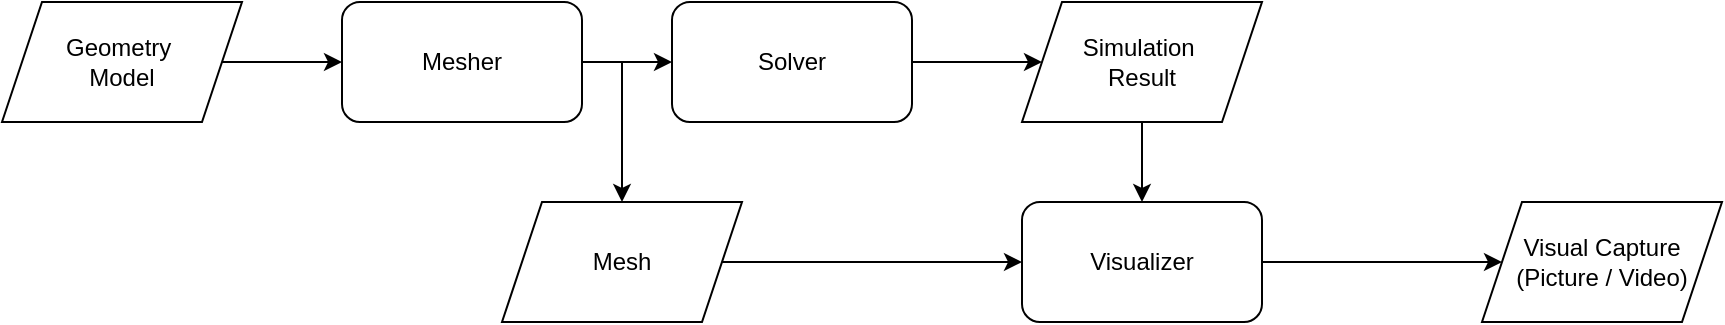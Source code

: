 <mxfile version="28.0.6" pages="3">
  <diagram name="Architecture" id="c-4ZMMmZIUhhoW3Iyr53">
    <mxGraphModel dx="1426" dy="841" grid="1" gridSize="10" guides="1" tooltips="1" connect="1" arrows="1" fold="1" page="1" pageScale="1" pageWidth="1169" pageHeight="827" math="0" shadow="0">
      <root>
        <mxCell id="0" />
        <mxCell id="1" parent="0" />
        <mxCell id="pNTvS18l7-FXhozBKac2-1" value="" style="edgeStyle=orthogonalEdgeStyle;rounded=0;orthogonalLoop=1;jettySize=auto;html=1;" parent="1" source="GPIY7hw-jh3GOGXTB5H1-1" target="GPIY7hw-jh3GOGXTB5H1-2" edge="1">
          <mxGeometry relative="1" as="geometry" />
        </mxCell>
        <mxCell id="GPIY7hw-jh3GOGXTB5H1-1" value="Geometry&amp;nbsp;&lt;div&gt;Model&lt;/div&gt;" style="shape=parallelogram;perimeter=parallelogramPerimeter;whiteSpace=wrap;html=1;fixedSize=1;" parent="1" vertex="1">
          <mxGeometry x="155" y="300" width="120" height="60" as="geometry" />
        </mxCell>
        <mxCell id="pNTvS18l7-FXhozBKac2-2" value="" style="edgeStyle=orthogonalEdgeStyle;rounded=0;orthogonalLoop=1;jettySize=auto;html=1;" parent="1" source="GPIY7hw-jh3GOGXTB5H1-2" target="GPIY7hw-jh3GOGXTB5H1-3" edge="1">
          <mxGeometry relative="1" as="geometry" />
        </mxCell>
        <mxCell id="pNTvS18l7-FXhozBKac2-5" style="edgeStyle=orthogonalEdgeStyle;rounded=0;orthogonalLoop=1;jettySize=auto;html=1;exitX=1;exitY=0.5;exitDx=0;exitDy=0;entryX=0.5;entryY=0;entryDx=0;entryDy=0;" parent="1" source="GPIY7hw-jh3GOGXTB5H1-2" target="pNTvS18l7-FXhozBKac2-4" edge="1">
          <mxGeometry relative="1" as="geometry" />
        </mxCell>
        <mxCell id="GPIY7hw-jh3GOGXTB5H1-2" value="Mesher" style="rounded=1;whiteSpace=wrap;html=1;" parent="1" vertex="1">
          <mxGeometry x="325" y="300" width="120" height="60" as="geometry" />
        </mxCell>
        <mxCell id="pNTvS18l7-FXhozBKac2-3" value="" style="edgeStyle=orthogonalEdgeStyle;rounded=0;orthogonalLoop=1;jettySize=auto;html=1;" parent="1" source="GPIY7hw-jh3GOGXTB5H1-3" target="GPIY7hw-jh3GOGXTB5H1-4" edge="1">
          <mxGeometry relative="1" as="geometry" />
        </mxCell>
        <mxCell id="GPIY7hw-jh3GOGXTB5H1-3" value="Solver" style="rounded=1;whiteSpace=wrap;html=1;" parent="1" vertex="1">
          <mxGeometry x="490" y="300" width="120" height="60" as="geometry" />
        </mxCell>
        <mxCell id="pNTvS18l7-FXhozBKac2-8" style="edgeStyle=orthogonalEdgeStyle;rounded=0;orthogonalLoop=1;jettySize=auto;html=1;exitX=0.5;exitY=1;exitDx=0;exitDy=0;entryX=0.5;entryY=0;entryDx=0;entryDy=0;" parent="1" source="GPIY7hw-jh3GOGXTB5H1-4" target="pNTvS18l7-FXhozBKac2-6" edge="1">
          <mxGeometry relative="1" as="geometry" />
        </mxCell>
        <mxCell id="GPIY7hw-jh3GOGXTB5H1-4" value="Simulation&amp;nbsp;&lt;div&gt;Result&lt;/div&gt;" style="shape=parallelogram;perimeter=parallelogramPerimeter;whiteSpace=wrap;html=1;fixedSize=1;" parent="1" vertex="1">
          <mxGeometry x="665" y="300" width="120" height="60" as="geometry" />
        </mxCell>
        <mxCell id="pNTvS18l7-FXhozBKac2-7" style="edgeStyle=orthogonalEdgeStyle;rounded=0;orthogonalLoop=1;jettySize=auto;html=1;exitX=1;exitY=0.5;exitDx=0;exitDy=0;entryX=0;entryY=0.5;entryDx=0;entryDy=0;" parent="1" source="pNTvS18l7-FXhozBKac2-4" target="pNTvS18l7-FXhozBKac2-6" edge="1">
          <mxGeometry relative="1" as="geometry" />
        </mxCell>
        <mxCell id="pNTvS18l7-FXhozBKac2-4" value="Mesh" style="shape=parallelogram;perimeter=parallelogramPerimeter;whiteSpace=wrap;html=1;fixedSize=1;" parent="1" vertex="1">
          <mxGeometry x="405" y="400" width="120" height="60" as="geometry" />
        </mxCell>
        <mxCell id="pNTvS18l7-FXhozBKac2-10" style="edgeStyle=orthogonalEdgeStyle;rounded=0;orthogonalLoop=1;jettySize=auto;html=1;exitX=1;exitY=0.5;exitDx=0;exitDy=0;" parent="1" source="pNTvS18l7-FXhozBKac2-6" target="pNTvS18l7-FXhozBKac2-9" edge="1">
          <mxGeometry relative="1" as="geometry" />
        </mxCell>
        <mxCell id="pNTvS18l7-FXhozBKac2-6" value="Visualizer" style="rounded=1;whiteSpace=wrap;html=1;" parent="1" vertex="1">
          <mxGeometry x="665" y="400" width="120" height="60" as="geometry" />
        </mxCell>
        <mxCell id="pNTvS18l7-FXhozBKac2-9" value="Visual&amp;nbsp;&lt;span style=&quot;background-color: transparent; color: light-dark(rgb(0, 0, 0), rgb(255, 255, 255));&quot;&gt;Capture&lt;/span&gt;&lt;div&gt;&lt;span style=&quot;background-color: transparent; color: light-dark(rgb(0, 0, 0), rgb(255, 255, 255));&quot;&gt;(Picture / Video)&lt;/span&gt;&lt;/div&gt;" style="shape=parallelogram;perimeter=parallelogramPerimeter;whiteSpace=wrap;html=1;fixedSize=1;" parent="1" vertex="1">
          <mxGeometry x="895" y="400" width="120" height="60" as="geometry" />
        </mxCell>
      </root>
    </mxGraphModel>
  </diagram>
  <diagram id="XYimR5_sqdapy76B-iFm" name="XDMF/HDF5 Format">
    <mxGraphModel dx="1426" dy="841" grid="1" gridSize="10" guides="1" tooltips="1" connect="1" arrows="1" fold="1" page="1" pageScale="1" pageWidth="1169" pageHeight="827" math="0" shadow="0">
      <root>
        <mxCell id="0" />
        <mxCell id="1" parent="0" />
        <mxCell id="Ab0PsBI9LCQKRdZZ5Ftz-9" value="" style="rounded=1;whiteSpace=wrap;html=1;" parent="1" vertex="1">
          <mxGeometry x="660" y="450" width="160" height="60" as="geometry" />
        </mxCell>
        <mxCell id="Ab0PsBI9LCQKRdZZ5Ftz-10" style="edgeStyle=orthogonalEdgeStyle;rounded=0;orthogonalLoop=1;jettySize=auto;html=1;exitX=1;exitY=0.5;exitDx=0;exitDy=0;entryX=0;entryY=0.5;entryDx=0;entryDy=0;" parent="1" source="Ab0PsBI9LCQKRdZZ5Ftz-1" target="Ab0PsBI9LCQKRdZZ5Ftz-2" edge="1">
          <mxGeometry relative="1" as="geometry" />
        </mxCell>
        <mxCell id="Ab0PsBI9LCQKRdZZ5Ftz-11" style="edgeStyle=orthogonalEdgeStyle;rounded=0;orthogonalLoop=1;jettySize=auto;html=1;exitX=1;exitY=0.5;exitDx=0;exitDy=0;entryX=0;entryY=0.5;entryDx=0;entryDy=0;" parent="1" source="Ab0PsBI9LCQKRdZZ5Ftz-1" target="Ab0PsBI9LCQKRdZZ5Ftz-3" edge="1">
          <mxGeometry relative="1" as="geometry" />
        </mxCell>
        <mxCell id="Ab0PsBI9LCQKRdZZ5Ftz-1" value="Root" style="rounded=1;whiteSpace=wrap;html=1;" parent="1" vertex="1">
          <mxGeometry x="290" y="360" width="120" height="60" as="geometry" />
        </mxCell>
        <mxCell id="Ab0PsBI9LCQKRdZZ5Ftz-13" style="edgeStyle=orthogonalEdgeStyle;rounded=0;orthogonalLoop=1;jettySize=auto;html=1;exitX=1;exitY=0.5;exitDx=0;exitDy=0;entryX=0;entryY=0.5;entryDx=0;entryDy=0;" parent="1" source="Ab0PsBI9LCQKRdZZ5Ftz-2" target="Ab0PsBI9LCQKRdZZ5Ftz-4" edge="1">
          <mxGeometry relative="1" as="geometry">
            <Array as="points">
              <mxPoint x="617" y="310" />
              <mxPoint x="617" y="260" />
            </Array>
          </mxGeometry>
        </mxCell>
        <mxCell id="Ab0PsBI9LCQKRdZZ5Ftz-14" style="edgeStyle=orthogonalEdgeStyle;rounded=0;orthogonalLoop=1;jettySize=auto;html=1;exitX=1;exitY=0.5;exitDx=0;exitDy=0;entryX=0;entryY=0.5;entryDx=0;entryDy=0;" parent="1" source="Ab0PsBI9LCQKRdZZ5Ftz-2" target="Ab0PsBI9LCQKRdZZ5Ftz-5" edge="1">
          <mxGeometry relative="1" as="geometry">
            <Array as="points">
              <mxPoint x="617" y="310" />
              <mxPoint x="617" y="360" />
            </Array>
          </mxGeometry>
        </mxCell>
        <mxCell id="Ab0PsBI9LCQKRdZZ5Ftz-2" value="Mesh" style="rounded=1;whiteSpace=wrap;html=1;" parent="1" vertex="1">
          <mxGeometry x="470" y="280" width="120" height="60" as="geometry" />
        </mxCell>
        <mxCell id="Ab0PsBI9LCQKRdZZ5Ftz-12" style="edgeStyle=orthogonalEdgeStyle;rounded=0;orthogonalLoop=1;jettySize=auto;html=1;exitX=1;exitY=0.5;exitDx=0;exitDy=0;entryX=0;entryY=0.5;entryDx=0;entryDy=0;" parent="1" source="Ab0PsBI9LCQKRdZZ5Ftz-3" target="Ab0PsBI9LCQKRdZZ5Ftz-6" edge="1">
          <mxGeometry relative="1" as="geometry" />
        </mxCell>
        <mxCell id="Ab0PsBI9LCQKRdZZ5Ftz-3" value="Solver" style="rounded=1;whiteSpace=wrap;html=1;" parent="1" vertex="1">
          <mxGeometry x="470" y="440" width="120" height="60" as="geometry" />
        </mxCell>
        <mxCell id="Ab0PsBI9LCQKRdZZ5Ftz-4" value="Geometry" style="rounded=1;whiteSpace=wrap;html=1;" parent="1" vertex="1">
          <mxGeometry x="650" y="230" width="160" height="60" as="geometry" />
        </mxCell>
        <mxCell id="Ab0PsBI9LCQKRdZZ5Ftz-5" value="Topology" style="rounded=1;whiteSpace=wrap;html=1;" parent="1" vertex="1">
          <mxGeometry x="650" y="330" width="160" height="60" as="geometry" />
        </mxCell>
        <mxCell id="Ab0PsBI9LCQKRdZZ5Ftz-6" value="Result&amp;nbsp;&lt;div&gt;(Velocity, Temperature, etc)&lt;/div&gt;" style="rounded=1;whiteSpace=wrap;html=1;" parent="1" vertex="1">
          <mxGeometry x="650" y="440" width="160" height="60" as="geometry" />
        </mxCell>
      </root>
    </mxGraphModel>
  </diagram>
  <diagram id="Upy1BZ4xpypkSVNGOabw" name="Naming Convention">
    <mxGraphModel dx="1426" dy="841" grid="1" gridSize="10" guides="1" tooltips="1" connect="1" arrows="1" fold="1" page="1" pageScale="1" pageWidth="1169" pageHeight="827" math="0" shadow="0">
      <root>
        <mxCell id="0" />
        <mxCell id="1" parent="0" />
        <mxCell id="JkYd1mkEwDN1gUQu8nmr-2" value="Namespace&lt;div&gt;(lowercase)&lt;/div&gt;" style="rounded=1;whiteSpace=wrap;html=1;" parent="1" vertex="1">
          <mxGeometry x="70" y="340" width="120" height="60" as="geometry" />
        </mxCell>
        <mxCell id="JkYd1mkEwDN1gUQu8nmr-4" value="Enumeration Value&lt;div&gt;(UPPERCASE)&lt;/div&gt;" style="rounded=1;whiteSpace=wrap;html=1;" parent="1" vertex="1">
          <mxGeometry x="370" y="340" width="120" height="60" as="geometry" />
        </mxCell>
        <mxCell id="JkYd1mkEwDN1gUQu8nmr-6" value="Data Type &amp;amp; Class&lt;div&gt;(PascalCase)&lt;/div&gt;" style="rounded=1;whiteSpace=wrap;html=1;" parent="1" vertex="1">
          <mxGeometry x="220" y="340" width="120" height="60" as="geometry" />
        </mxCell>
        <mxCell id="JkYd1mkEwDN1gUQu8nmr-8" value="Class Attribute&lt;div&gt;(_camelCase)&lt;/div&gt;" style="rounded=1;whiteSpace=wrap;html=1;" parent="1" vertex="1">
          <mxGeometry x="520" y="340" width="120" height="60" as="geometry" />
        </mxCell>
        <mxCell id="JkYd1mkEwDN1gUQu8nmr-9" value="Class Method / Function&lt;div&gt;(camelCase)&lt;/div&gt;" style="rounded=1;whiteSpace=wrap;html=1;" parent="1" vertex="1">
          <mxGeometry x="660" y="340" width="120" height="60" as="geometry" />
        </mxCell>
        <mxCell id="JkYd1mkEwDN1gUQu8nmr-10" value="Local Variable&lt;div&gt;(snake_case)&lt;/div&gt;" style="rounded=1;whiteSpace=wrap;html=1;" parent="1" vertex="1">
          <mxGeometry x="800" y="340" width="120" height="60" as="geometry" />
        </mxCell>
        <mxCell id="JkYd1mkEwDN1gUQu8nmr-11" value="Global Variable&lt;div&gt;(_snake_case)&lt;/div&gt;" style="rounded=1;whiteSpace=wrap;html=1;" parent="1" vertex="1">
          <mxGeometry x="940" y="340" width="120" height="60" as="geometry" />
        </mxCell>
      </root>
    </mxGraphModel>
  </diagram>
</mxfile>
